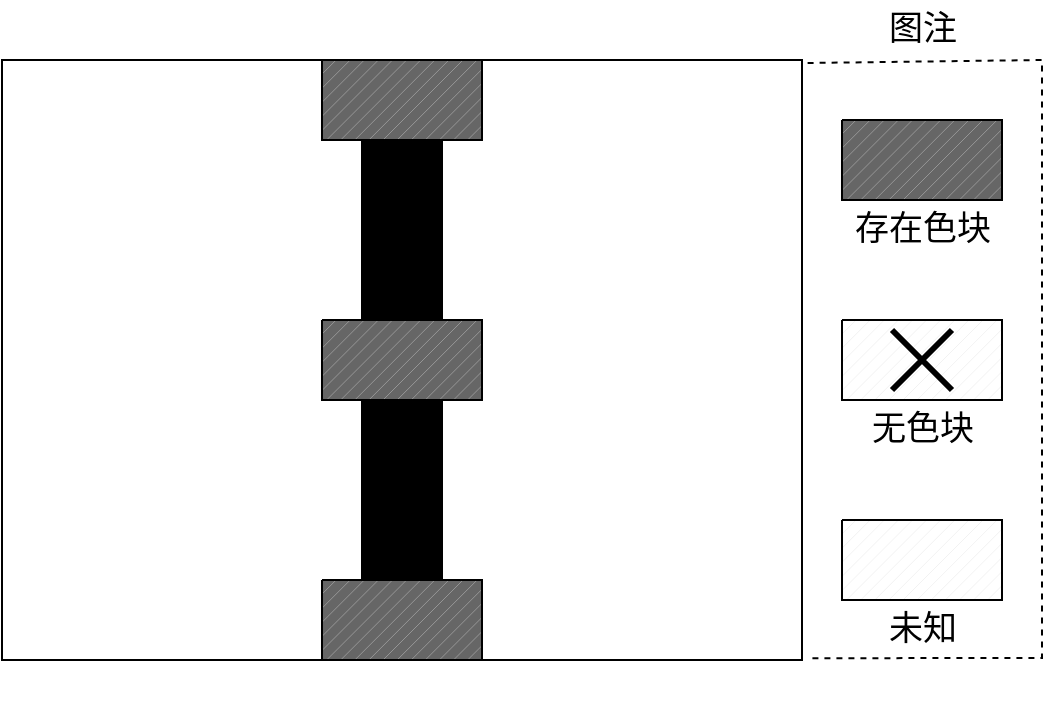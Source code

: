 <mxfile version="18.0.7" type="github">
  <diagram id="j_OQ7gTMTuMjUYhutDOx" name="Page-1">
    <mxGraphModel dx="1354" dy="690" grid="1" gridSize="10" guides="1" tooltips="1" connect="1" arrows="1" fold="1" page="1" pageScale="1" pageWidth="827" pageHeight="1169" math="0" shadow="0">
      <root>
        <mxCell id="0" />
        <mxCell id="1" parent="0" />
        <mxCell id="3mfLvI7R5a4SeBiyf97p-12" value="" style="verticalLabelPosition=bottom;verticalAlign=top;html=1;shape=mxgraph.basic.rect;fillColor2=none;strokeWidth=1;size=20;indent=5;" vertex="1" parent="1">
          <mxGeometry x="150" y="190" width="400" height="300" as="geometry" />
        </mxCell>
        <mxCell id="3mfLvI7R5a4SeBiyf97p-13" value="" style="endArrow=none;dashed=1;html=1;rounded=0;exitX=1.007;exitY=0.005;exitDx=0;exitDy=0;exitPerimeter=0;entryX=1.01;entryY=0.997;entryDx=0;entryDy=0;entryPerimeter=0;" edge="1" parent="1" source="3mfLvI7R5a4SeBiyf97p-12" target="3mfLvI7R5a4SeBiyf97p-12">
          <mxGeometry width="50" height="50" relative="1" as="geometry">
            <mxPoint x="640" y="180" as="sourcePoint" />
            <mxPoint x="730" y="190" as="targetPoint" />
            <Array as="points">
              <mxPoint x="670" y="190" />
              <mxPoint x="670" y="489" />
            </Array>
          </mxGeometry>
        </mxCell>
        <mxCell id="3mfLvI7R5a4SeBiyf97p-14" value="" style="verticalLabelPosition=bottom;verticalAlign=top;html=1;shape=mxgraph.basic.patternFillRect;fillStyle=diag;step=5;fillStrokeWidth=0.2;fillStrokeColor=#dddddd;fillColor=#666666;" vertex="1" parent="1">
          <mxGeometry x="570" y="220" width="80" height="40" as="geometry" />
        </mxCell>
        <mxCell id="3mfLvI7R5a4SeBiyf97p-15" value="" style="verticalLabelPosition=bottom;verticalAlign=top;html=1;shape=mxgraph.basic.patternFillRect;fillStyle=diag;step=5;fillStrokeWidth=0.2;fillStrokeColor=#dddddd;fillColor=#FFFFFF;" vertex="1" parent="1">
          <mxGeometry x="570" y="320" width="80" height="40" as="geometry" />
        </mxCell>
        <mxCell id="3mfLvI7R5a4SeBiyf97p-16" value="" style="verticalLabelPosition=bottom;verticalAlign=top;html=1;shape=mxgraph.basic.patternFillRect;fillStyle=diag;step=5;fillStrokeWidth=0.2;fillStrokeColor=#dddddd;fillColor=#FFFFFF;" vertex="1" parent="1">
          <mxGeometry x="570" y="420" width="80" height="40" as="geometry" />
        </mxCell>
        <mxCell id="3mfLvI7R5a4SeBiyf97p-17" value="" style="shape=umlDestroy;whiteSpace=wrap;html=1;strokeWidth=3;fillColor=#FFFFFF;" vertex="1" parent="1">
          <mxGeometry x="595" y="325" width="30" height="30" as="geometry" />
        </mxCell>
        <mxCell id="3mfLvI7R5a4SeBiyf97p-18" value="图注" style="text;html=1;align=center;verticalAlign=middle;resizable=0;points=[];autosize=1;strokeColor=none;fillColor=none;fontSize=17;" vertex="1" parent="1">
          <mxGeometry x="585" y="160" width="50" height="30" as="geometry" />
        </mxCell>
        <mxCell id="3mfLvI7R5a4SeBiyf97p-19" value="存在色块" style="text;html=1;align=center;verticalAlign=middle;resizable=0;points=[];autosize=1;strokeColor=none;fillColor=none;fontSize=17;" vertex="1" parent="1">
          <mxGeometry x="570" y="260" width="80" height="30" as="geometry" />
        </mxCell>
        <mxCell id="3mfLvI7R5a4SeBiyf97p-20" value="无色块" style="text;html=1;align=center;verticalAlign=middle;resizable=0;points=[];autosize=1;strokeColor=none;fillColor=none;fontSize=17;" vertex="1" parent="1">
          <mxGeometry x="575" y="360" width="70" height="30" as="geometry" />
        </mxCell>
        <mxCell id="3mfLvI7R5a4SeBiyf97p-21" value="未知" style="text;html=1;align=center;verticalAlign=middle;resizable=0;points=[];autosize=1;strokeColor=none;fillColor=none;fontSize=17;" vertex="1" parent="1">
          <mxGeometry x="585" y="460" width="50" height="30" as="geometry" />
        </mxCell>
        <mxCell id="3mfLvI7R5a4SeBiyf97p-22" value="" style="endArrow=none;html=1;rounded=0;fontSize=17;endSize=6;jumpSize=7;strokeWidth=41;" edge="1" parent="1">
          <mxGeometry width="50" height="50" relative="1" as="geometry">
            <mxPoint x="350" y="490" as="sourcePoint" />
            <mxPoint x="350" y="190" as="targetPoint" />
            <Array as="points">
              <mxPoint x="350" y="310" />
            </Array>
          </mxGeometry>
        </mxCell>
        <mxCell id="3mfLvI7R5a4SeBiyf97p-28" value="" style="verticalLabelPosition=bottom;verticalAlign=top;html=1;shape=mxgraph.basic.patternFillRect;fillStyle=diag;step=5;fillStrokeWidth=0.2;fillStrokeColor=#dddddd;fillColor=#666666;" vertex="1" parent="1">
          <mxGeometry x="310" y="190" width="80" height="40" as="geometry" />
        </mxCell>
        <mxCell id="3mfLvI7R5a4SeBiyf97p-29" value="" style="verticalLabelPosition=bottom;verticalAlign=top;html=1;shape=mxgraph.basic.patternFillRect;fillStyle=diag;step=5;fillStrokeWidth=0.2;fillStrokeColor=#dddddd;fillColor=#666666;" vertex="1" parent="1">
          <mxGeometry x="310" y="320" width="80" height="40" as="geometry" />
        </mxCell>
        <mxCell id="3mfLvI7R5a4SeBiyf97p-31" value="" style="verticalLabelPosition=bottom;verticalAlign=top;html=1;shape=mxgraph.basic.patternFillRect;fillStyle=diag;step=5;fillStrokeWidth=0.2;fillStrokeColor=#dddddd;fillColor=#666666;" vertex="1" parent="1">
          <mxGeometry x="310" y="450" width="80" height="40" as="geometry" />
        </mxCell>
      </root>
    </mxGraphModel>
  </diagram>
</mxfile>
